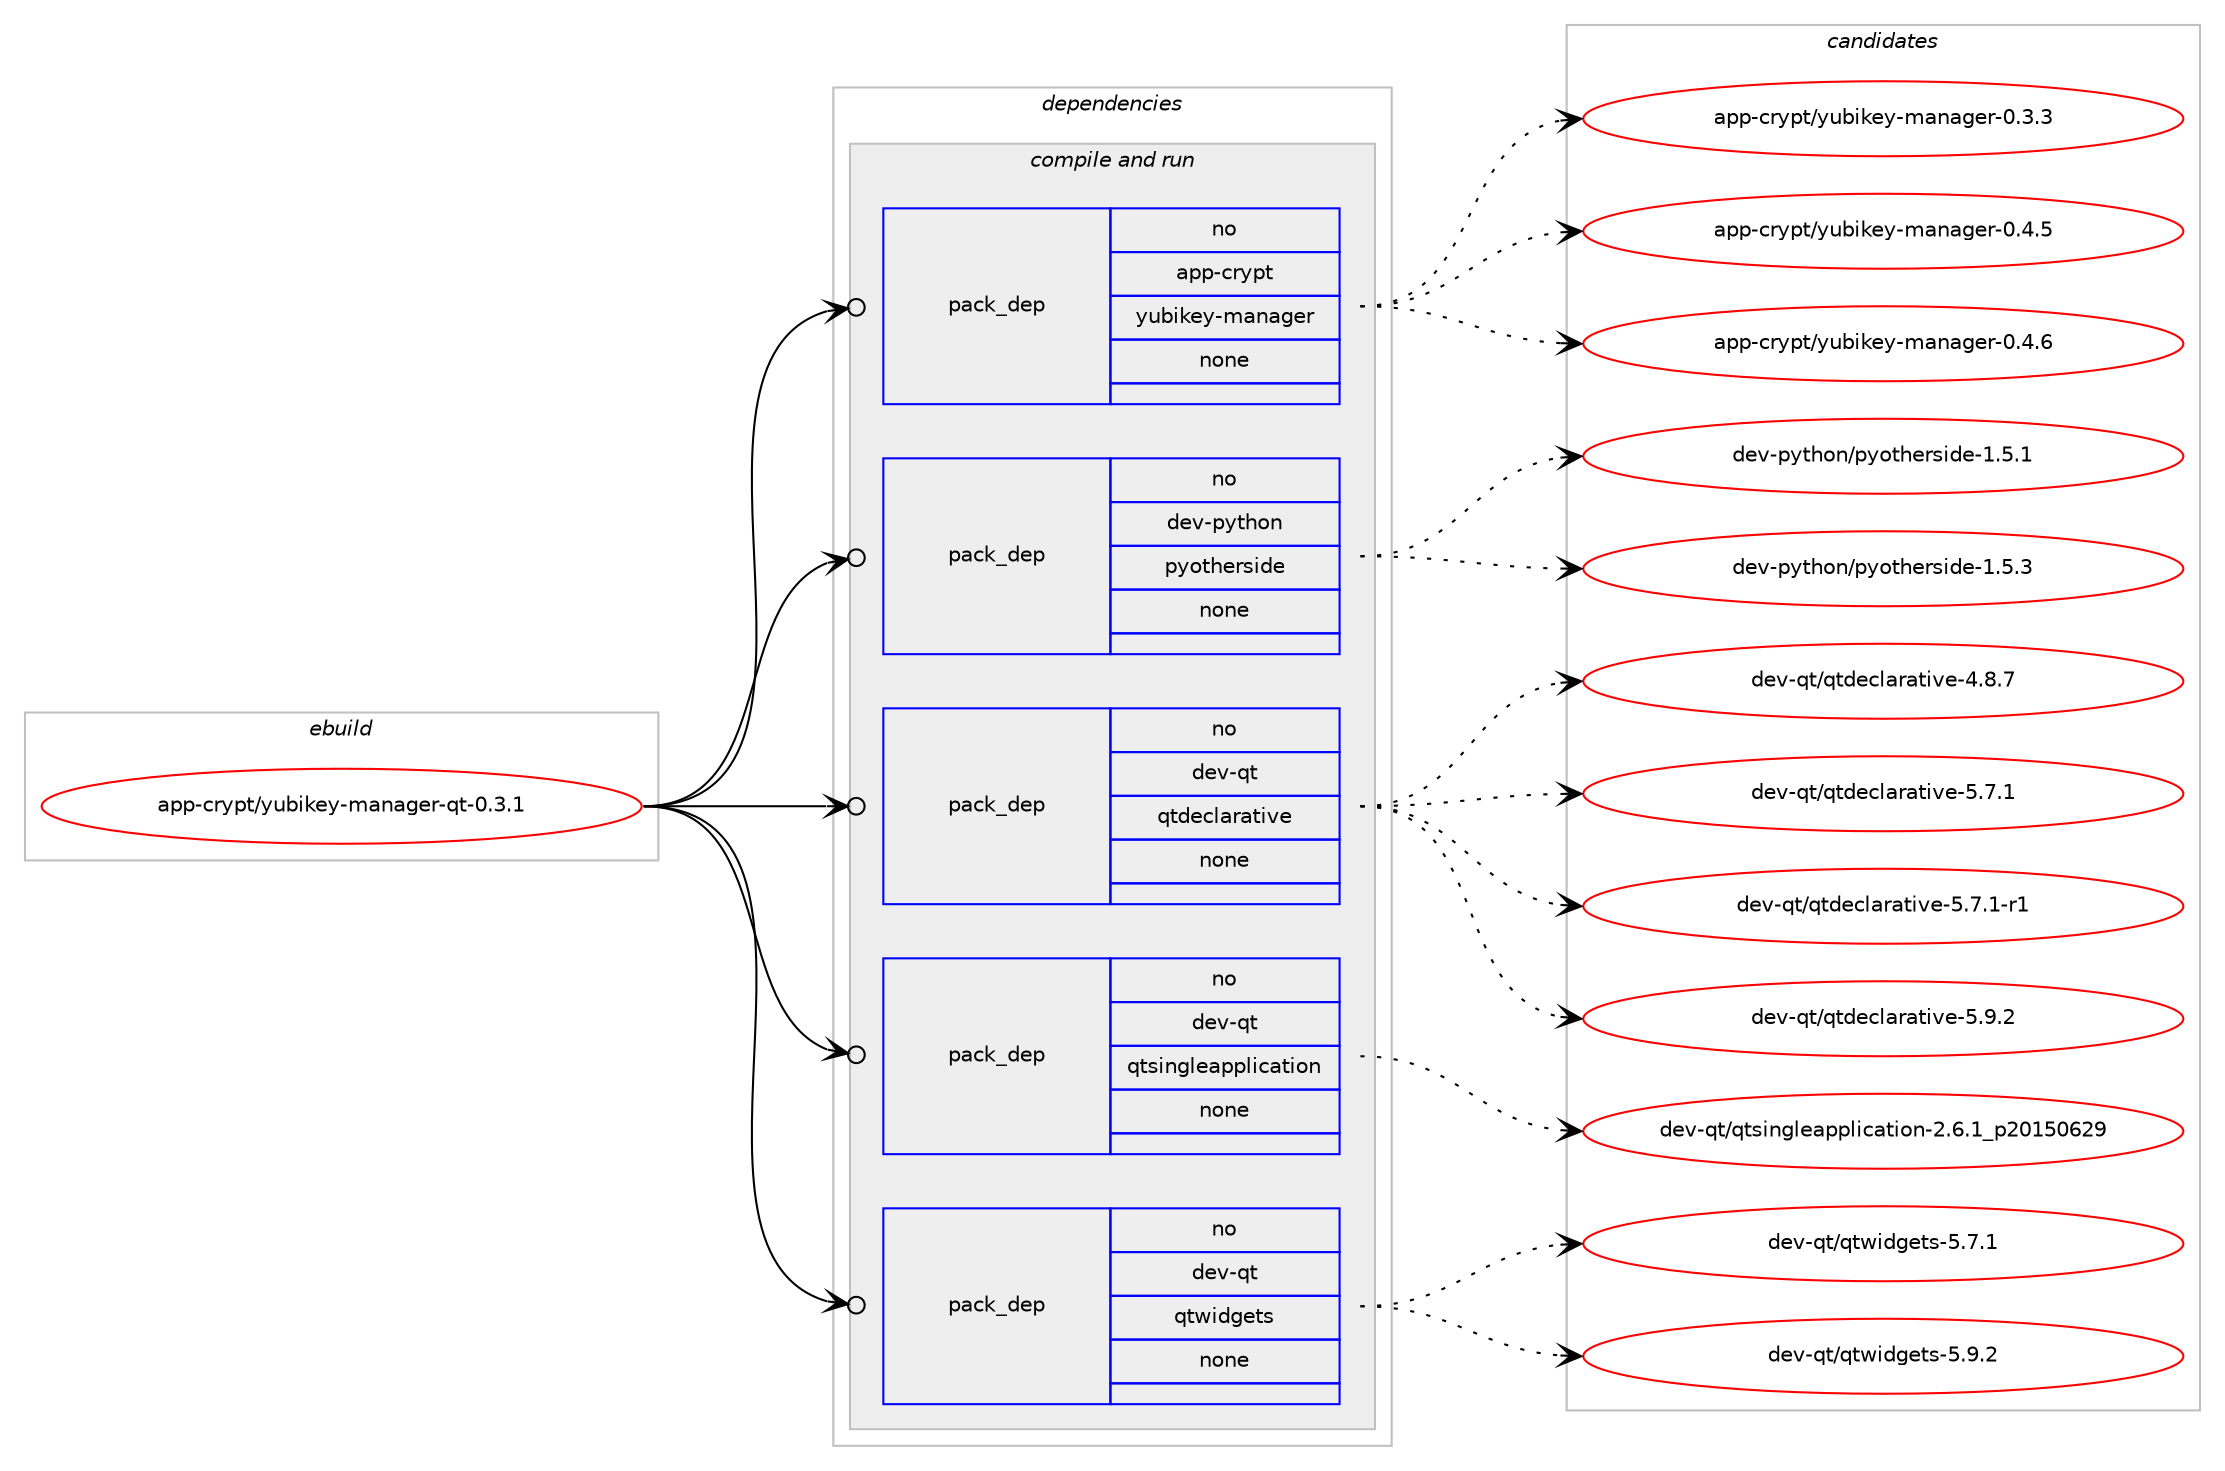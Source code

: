 digraph prolog {

# *************
# Graph options
# *************

newrank=true;
concentrate=true;
compound=true;
graph [rankdir=LR,fontname=Helvetica,fontsize=10,ranksep=1.5];#, ranksep=2.5, nodesep=0.2];
edge  [arrowhead=vee];
node  [fontname=Helvetica,fontsize=10];

# **********
# The ebuild
# **********

subgraph cluster_leftcol {
color=gray;
rank=same;
label=<<i>ebuild</i>>;
id [label="app-crypt/yubikey-manager-qt-0.3.1", color=red, width=4, href="../app-crypt/yubikey-manager-qt-0.3.1.svg"];
}

# ****************
# The dependencies
# ****************

subgraph cluster_midcol {
color=gray;
label=<<i>dependencies</i>>;
subgraph cluster_compile {
fillcolor="#eeeeee";
style=filled;
label=<<i>compile</i>>;
}
subgraph cluster_compileandrun {
fillcolor="#eeeeee";
style=filled;
label=<<i>compile and run</i>>;
subgraph pack10144 {
dependency14136 [label=<<TABLE BORDER="0" CELLBORDER="1" CELLSPACING="0" CELLPADDING="4" WIDTH="220"><TR><TD ROWSPAN="6" CELLPADDING="30">pack_dep</TD></TR><TR><TD WIDTH="110">no</TD></TR><TR><TD>app-crypt</TD></TR><TR><TD>yubikey-manager</TD></TR><TR><TD>none</TD></TR><TR><TD></TD></TR></TABLE>>, shape=none, color=blue];
}
id:e -> dependency14136:w [weight=20,style="solid",arrowhead="odotvee"];
subgraph pack10145 {
dependency14137 [label=<<TABLE BORDER="0" CELLBORDER="1" CELLSPACING="0" CELLPADDING="4" WIDTH="220"><TR><TD ROWSPAN="6" CELLPADDING="30">pack_dep</TD></TR><TR><TD WIDTH="110">no</TD></TR><TR><TD>dev-python</TD></TR><TR><TD>pyotherside</TD></TR><TR><TD>none</TD></TR><TR><TD></TD></TR></TABLE>>, shape=none, color=blue];
}
id:e -> dependency14137:w [weight=20,style="solid",arrowhead="odotvee"];
subgraph pack10146 {
dependency14138 [label=<<TABLE BORDER="0" CELLBORDER="1" CELLSPACING="0" CELLPADDING="4" WIDTH="220"><TR><TD ROWSPAN="6" CELLPADDING="30">pack_dep</TD></TR><TR><TD WIDTH="110">no</TD></TR><TR><TD>dev-qt</TD></TR><TR><TD>qtdeclarative</TD></TR><TR><TD>none</TD></TR><TR><TD></TD></TR></TABLE>>, shape=none, color=blue];
}
id:e -> dependency14138:w [weight=20,style="solid",arrowhead="odotvee"];
subgraph pack10147 {
dependency14139 [label=<<TABLE BORDER="0" CELLBORDER="1" CELLSPACING="0" CELLPADDING="4" WIDTH="220"><TR><TD ROWSPAN="6" CELLPADDING="30">pack_dep</TD></TR><TR><TD WIDTH="110">no</TD></TR><TR><TD>dev-qt</TD></TR><TR><TD>qtsingleapplication</TD></TR><TR><TD>none</TD></TR><TR><TD></TD></TR></TABLE>>, shape=none, color=blue];
}
id:e -> dependency14139:w [weight=20,style="solid",arrowhead="odotvee"];
subgraph pack10148 {
dependency14140 [label=<<TABLE BORDER="0" CELLBORDER="1" CELLSPACING="0" CELLPADDING="4" WIDTH="220"><TR><TD ROWSPAN="6" CELLPADDING="30">pack_dep</TD></TR><TR><TD WIDTH="110">no</TD></TR><TR><TD>dev-qt</TD></TR><TR><TD>qtwidgets</TD></TR><TR><TD>none</TD></TR><TR><TD></TD></TR></TABLE>>, shape=none, color=blue];
}
id:e -> dependency14140:w [weight=20,style="solid",arrowhead="odotvee"];
}
subgraph cluster_run {
fillcolor="#eeeeee";
style=filled;
label=<<i>run</i>>;
}
}

# **************
# The candidates
# **************

subgraph cluster_choices {
rank=same;
color=gray;
label=<<i>candidates</i>>;

subgraph choice10144 {
color=black;
nodesep=1;
choice9711211245991141211121164712111798105107101121451099711097103101114454846514651 [label="app-crypt/yubikey-manager-0.3.3", color=red, width=4,href="../app-crypt/yubikey-manager-0.3.3.svg"];
choice9711211245991141211121164712111798105107101121451099711097103101114454846524653 [label="app-crypt/yubikey-manager-0.4.5", color=red, width=4,href="../app-crypt/yubikey-manager-0.4.5.svg"];
choice9711211245991141211121164712111798105107101121451099711097103101114454846524654 [label="app-crypt/yubikey-manager-0.4.6", color=red, width=4,href="../app-crypt/yubikey-manager-0.4.6.svg"];
dependency14136:e -> choice9711211245991141211121164712111798105107101121451099711097103101114454846514651:w [style=dotted,weight="100"];
dependency14136:e -> choice9711211245991141211121164712111798105107101121451099711097103101114454846524653:w [style=dotted,weight="100"];
dependency14136:e -> choice9711211245991141211121164712111798105107101121451099711097103101114454846524654:w [style=dotted,weight="100"];
}
subgraph choice10145 {
color=black;
nodesep=1;
choice1001011184511212111610411111047112121111116104101114115105100101454946534649 [label="dev-python/pyotherside-1.5.1", color=red, width=4,href="../dev-python/pyotherside-1.5.1.svg"];
choice1001011184511212111610411111047112121111116104101114115105100101454946534651 [label="dev-python/pyotherside-1.5.3", color=red, width=4,href="../dev-python/pyotherside-1.5.3.svg"];
dependency14137:e -> choice1001011184511212111610411111047112121111116104101114115105100101454946534649:w [style=dotted,weight="100"];
dependency14137:e -> choice1001011184511212111610411111047112121111116104101114115105100101454946534651:w [style=dotted,weight="100"];
}
subgraph choice10146 {
color=black;
nodesep=1;
choice1001011184511311647113116100101991089711497116105118101455246564655 [label="dev-qt/qtdeclarative-4.8.7", color=red, width=4,href="../dev-qt/qtdeclarative-4.8.7.svg"];
choice1001011184511311647113116100101991089711497116105118101455346554649 [label="dev-qt/qtdeclarative-5.7.1", color=red, width=4,href="../dev-qt/qtdeclarative-5.7.1.svg"];
choice10010111845113116471131161001019910897114971161051181014553465546494511449 [label="dev-qt/qtdeclarative-5.7.1-r1", color=red, width=4,href="../dev-qt/qtdeclarative-5.7.1-r1.svg"];
choice1001011184511311647113116100101991089711497116105118101455346574650 [label="dev-qt/qtdeclarative-5.9.2", color=red, width=4,href="../dev-qt/qtdeclarative-5.9.2.svg"];
dependency14138:e -> choice1001011184511311647113116100101991089711497116105118101455246564655:w [style=dotted,weight="100"];
dependency14138:e -> choice1001011184511311647113116100101991089711497116105118101455346554649:w [style=dotted,weight="100"];
dependency14138:e -> choice10010111845113116471131161001019910897114971161051181014553465546494511449:w [style=dotted,weight="100"];
dependency14138:e -> choice1001011184511311647113116100101991089711497116105118101455346574650:w [style=dotted,weight="100"];
}
subgraph choice10147 {
color=black;
nodesep=1;
choice1001011184511311647113116115105110103108101971121121081059997116105111110455046544649951125048495348545057 [label="dev-qt/qtsingleapplication-2.6.1_p20150629", color=red, width=4,href="../dev-qt/qtsingleapplication-2.6.1_p20150629.svg"];
dependency14139:e -> choice1001011184511311647113116115105110103108101971121121081059997116105111110455046544649951125048495348545057:w [style=dotted,weight="100"];
}
subgraph choice10148 {
color=black;
nodesep=1;
choice1001011184511311647113116119105100103101116115455346554649 [label="dev-qt/qtwidgets-5.7.1", color=red, width=4,href="../dev-qt/qtwidgets-5.7.1.svg"];
choice1001011184511311647113116119105100103101116115455346574650 [label="dev-qt/qtwidgets-5.9.2", color=red, width=4,href="../dev-qt/qtwidgets-5.9.2.svg"];
dependency14140:e -> choice1001011184511311647113116119105100103101116115455346554649:w [style=dotted,weight="100"];
dependency14140:e -> choice1001011184511311647113116119105100103101116115455346574650:w [style=dotted,weight="100"];
}
}

}
